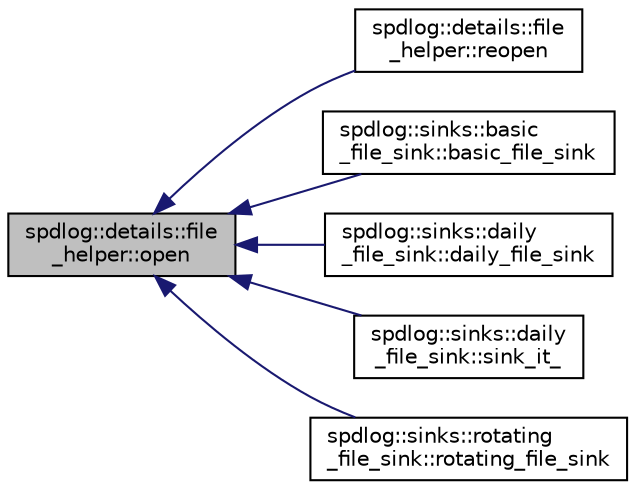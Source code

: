 digraph "spdlog::details::file_helper::open"
{
  edge [fontname="Helvetica",fontsize="10",labelfontname="Helvetica",labelfontsize="10"];
  node [fontname="Helvetica",fontsize="10",shape=record];
  rankdir="LR";
  Node1 [label="spdlog::details::file\l_helper::open",height=0.2,width=0.4,color="black", fillcolor="grey75", style="filled" fontcolor="black"];
  Node1 -> Node2 [dir="back",color="midnightblue",fontsize="10",style="solid",fontname="Helvetica"];
  Node2 [label="spdlog::details::file\l_helper::reopen",height=0.2,width=0.4,color="black", fillcolor="white", style="filled",URL="$classspdlog_1_1details_1_1file__helper.html#a21c688da7f241c53871b462c3a5c2c94"];
  Node1 -> Node3 [dir="back",color="midnightblue",fontsize="10",style="solid",fontname="Helvetica"];
  Node3 [label="spdlog::sinks::basic\l_file_sink::basic_file_sink",height=0.2,width=0.4,color="black", fillcolor="white", style="filled",URL="$classspdlog_1_1sinks_1_1basic__file__sink.html#a799e95cc46fd69b03f4ef7497aa21436"];
  Node1 -> Node4 [dir="back",color="midnightblue",fontsize="10",style="solid",fontname="Helvetica"];
  Node4 [label="spdlog::sinks::daily\l_file_sink::daily_file_sink",height=0.2,width=0.4,color="black", fillcolor="white", style="filled",URL="$classspdlog_1_1sinks_1_1daily__file__sink.html#a442164b0813283bc631ad39708fb3669"];
  Node1 -> Node5 [dir="back",color="midnightblue",fontsize="10",style="solid",fontname="Helvetica"];
  Node5 [label="spdlog::sinks::daily\l_file_sink::sink_it_",height=0.2,width=0.4,color="black", fillcolor="white", style="filled",URL="$classspdlog_1_1sinks_1_1daily__file__sink.html#ac82447cddb7a2ddb45ab81f97b74286d"];
  Node1 -> Node6 [dir="back",color="midnightblue",fontsize="10",style="solid",fontname="Helvetica"];
  Node6 [label="spdlog::sinks::rotating\l_file_sink::rotating_file_sink",height=0.2,width=0.4,color="black", fillcolor="white", style="filled",URL="$classspdlog_1_1sinks_1_1rotating__file__sink.html#a0e754181168b32e8b1b60b82c35179e8"];
}

